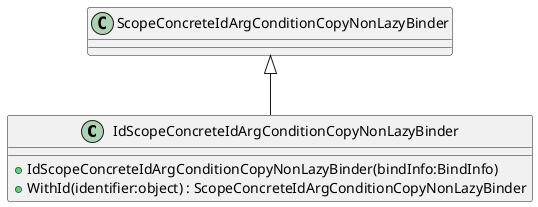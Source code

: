 @startuml
class IdScopeConcreteIdArgConditionCopyNonLazyBinder {
    + IdScopeConcreteIdArgConditionCopyNonLazyBinder(bindInfo:BindInfo)
    + WithId(identifier:object) : ScopeConcreteIdArgConditionCopyNonLazyBinder
}
ScopeConcreteIdArgConditionCopyNonLazyBinder <|-- IdScopeConcreteIdArgConditionCopyNonLazyBinder
@enduml
